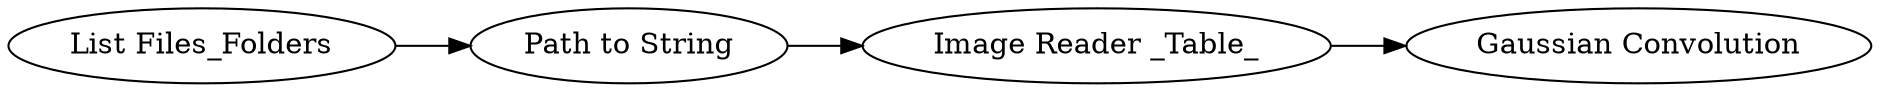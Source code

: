 digraph {
	2 -> 5
	5 -> 6
	1 -> 2
	1 [label="List Files_Folders"]
	6 [label="Gaussian Convolution"]
	5 [label="Image Reader _Table_"]
	2 [label="Path to String"]
	rankdir=LR
}
